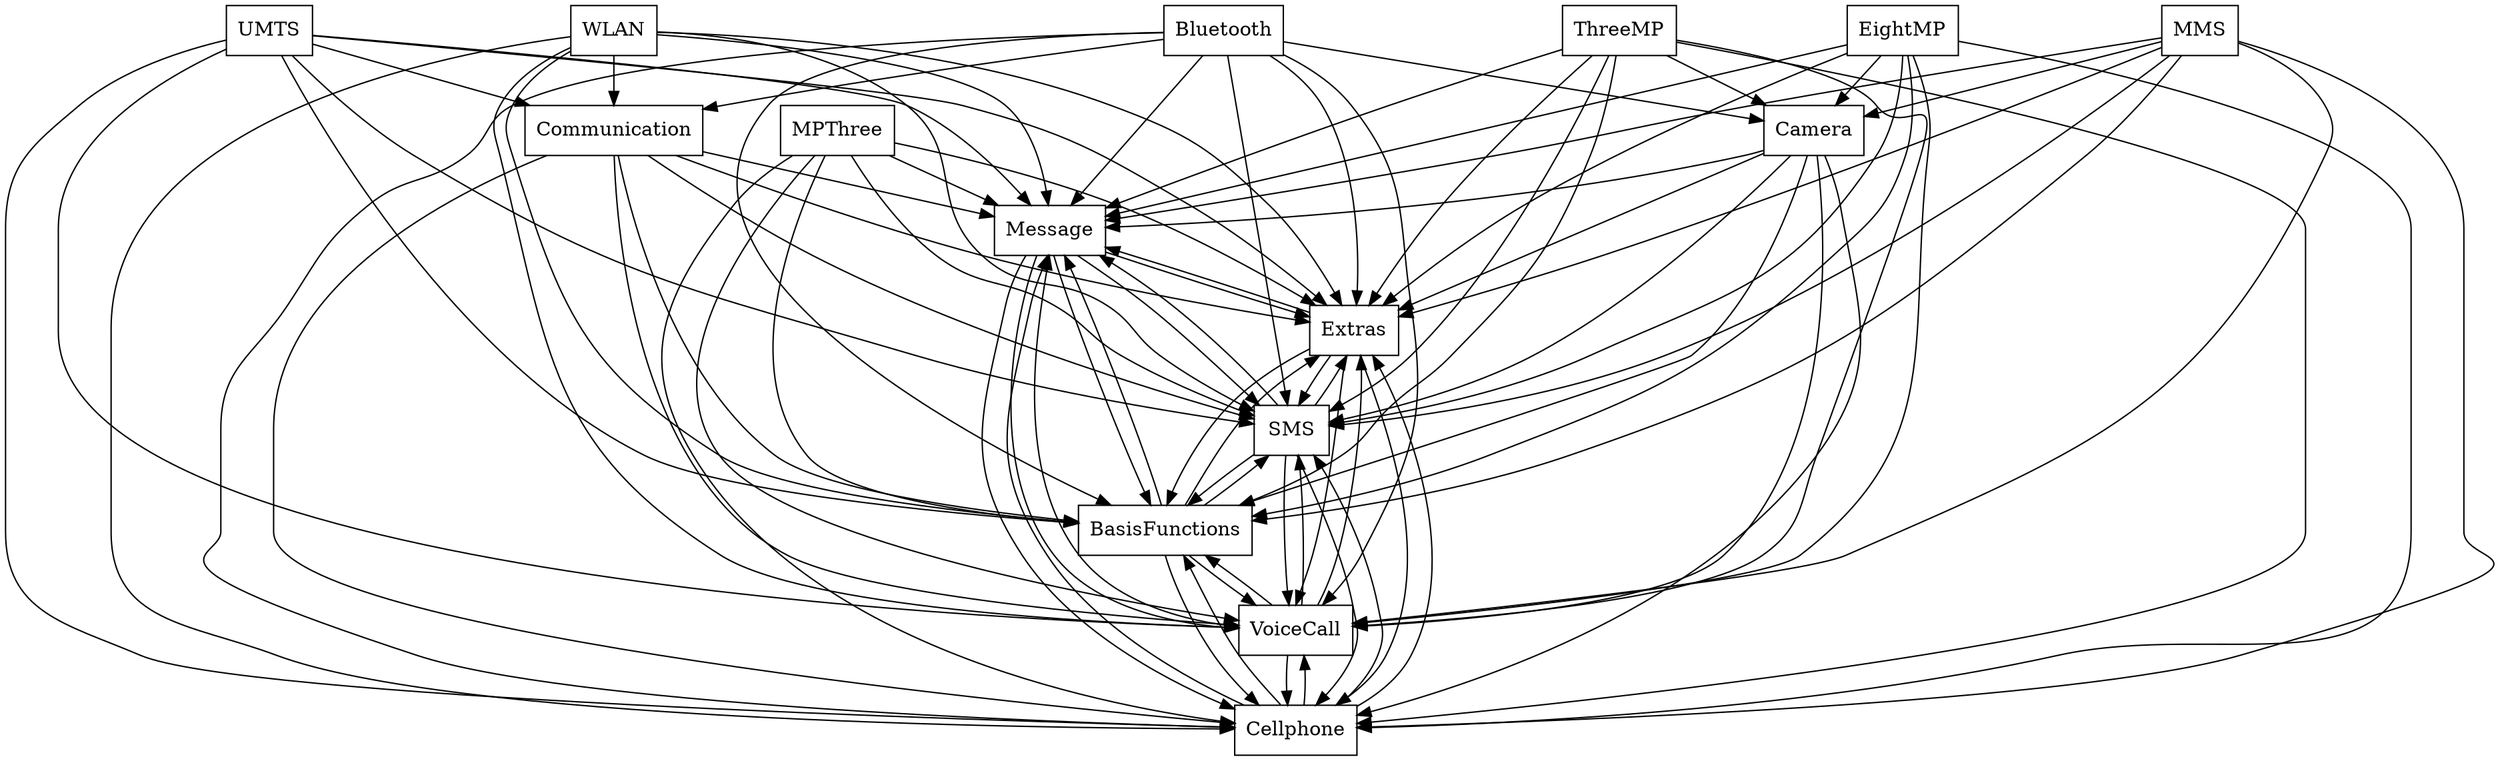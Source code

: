digraph{
graph [rankdir=TB];
node [shape=box];
edge [arrowhead=normal];
0[label="Camera",]
1[label="Bluetooth",]
2[label="Message",]
3[label="UMTS",]
4[label="Extras",]
5[label="Cellphone",]
6[label="MPThree",]
7[label="Communication",]
8[label="VoiceCall",]
9[label="ThreeMP",]
10[label="BasisFunctions",]
11[label="EightMP",]
12[label="WLAN",]
13[label="SMS",]
14[label="MMS",]
0->2[label="",]
0->4[label="",]
0->5[label="",]
0->8[label="",]
0->10[label="",]
0->13[label="",]
1->0[label="",]
1->2[label="",]
1->4[label="",]
1->5[label="",]
1->7[label="",]
1->8[label="",]
1->10[label="",]
1->13[label="",]
2->4[label="",]
2->5[label="",]
2->8[label="",]
2->10[label="",]
2->13[label="",]
3->2[label="",]
3->4[label="",]
3->5[label="",]
3->7[label="",]
3->8[label="",]
3->10[label="",]
3->13[label="",]
4->2[label="",]
4->5[label="",]
4->8[label="",]
4->10[label="",]
4->13[label="",]
5->2[label="",]
5->4[label="",]
5->8[label="",]
5->10[label="",]
5->13[label="",]
6->2[label="",]
6->4[label="",]
6->5[label="",]
6->8[label="",]
6->10[label="",]
6->13[label="",]
7->2[label="",]
7->4[label="",]
7->5[label="",]
7->8[label="",]
7->10[label="",]
7->13[label="",]
8->2[label="",]
8->4[label="",]
8->5[label="",]
8->10[label="",]
8->13[label="",]
9->0[label="",]
9->2[label="",]
9->4[label="",]
9->5[label="",]
9->8[label="",]
9->10[label="",]
9->13[label="",]
10->2[label="",]
10->4[label="",]
10->5[label="",]
10->8[label="",]
10->13[label="",]
11->0[label="",]
11->2[label="",]
11->4[label="",]
11->5[label="",]
11->8[label="",]
11->10[label="",]
11->13[label="",]
12->2[label="",]
12->4[label="",]
12->5[label="",]
12->7[label="",]
12->8[label="",]
12->10[label="",]
12->13[label="",]
13->2[label="",]
13->4[label="",]
13->5[label="",]
13->8[label="",]
13->10[label="",]
14->0[label="",]
14->2[label="",]
14->4[label="",]
14->5[label="",]
14->8[label="",]
14->10[label="",]
14->13[label="",]
}
